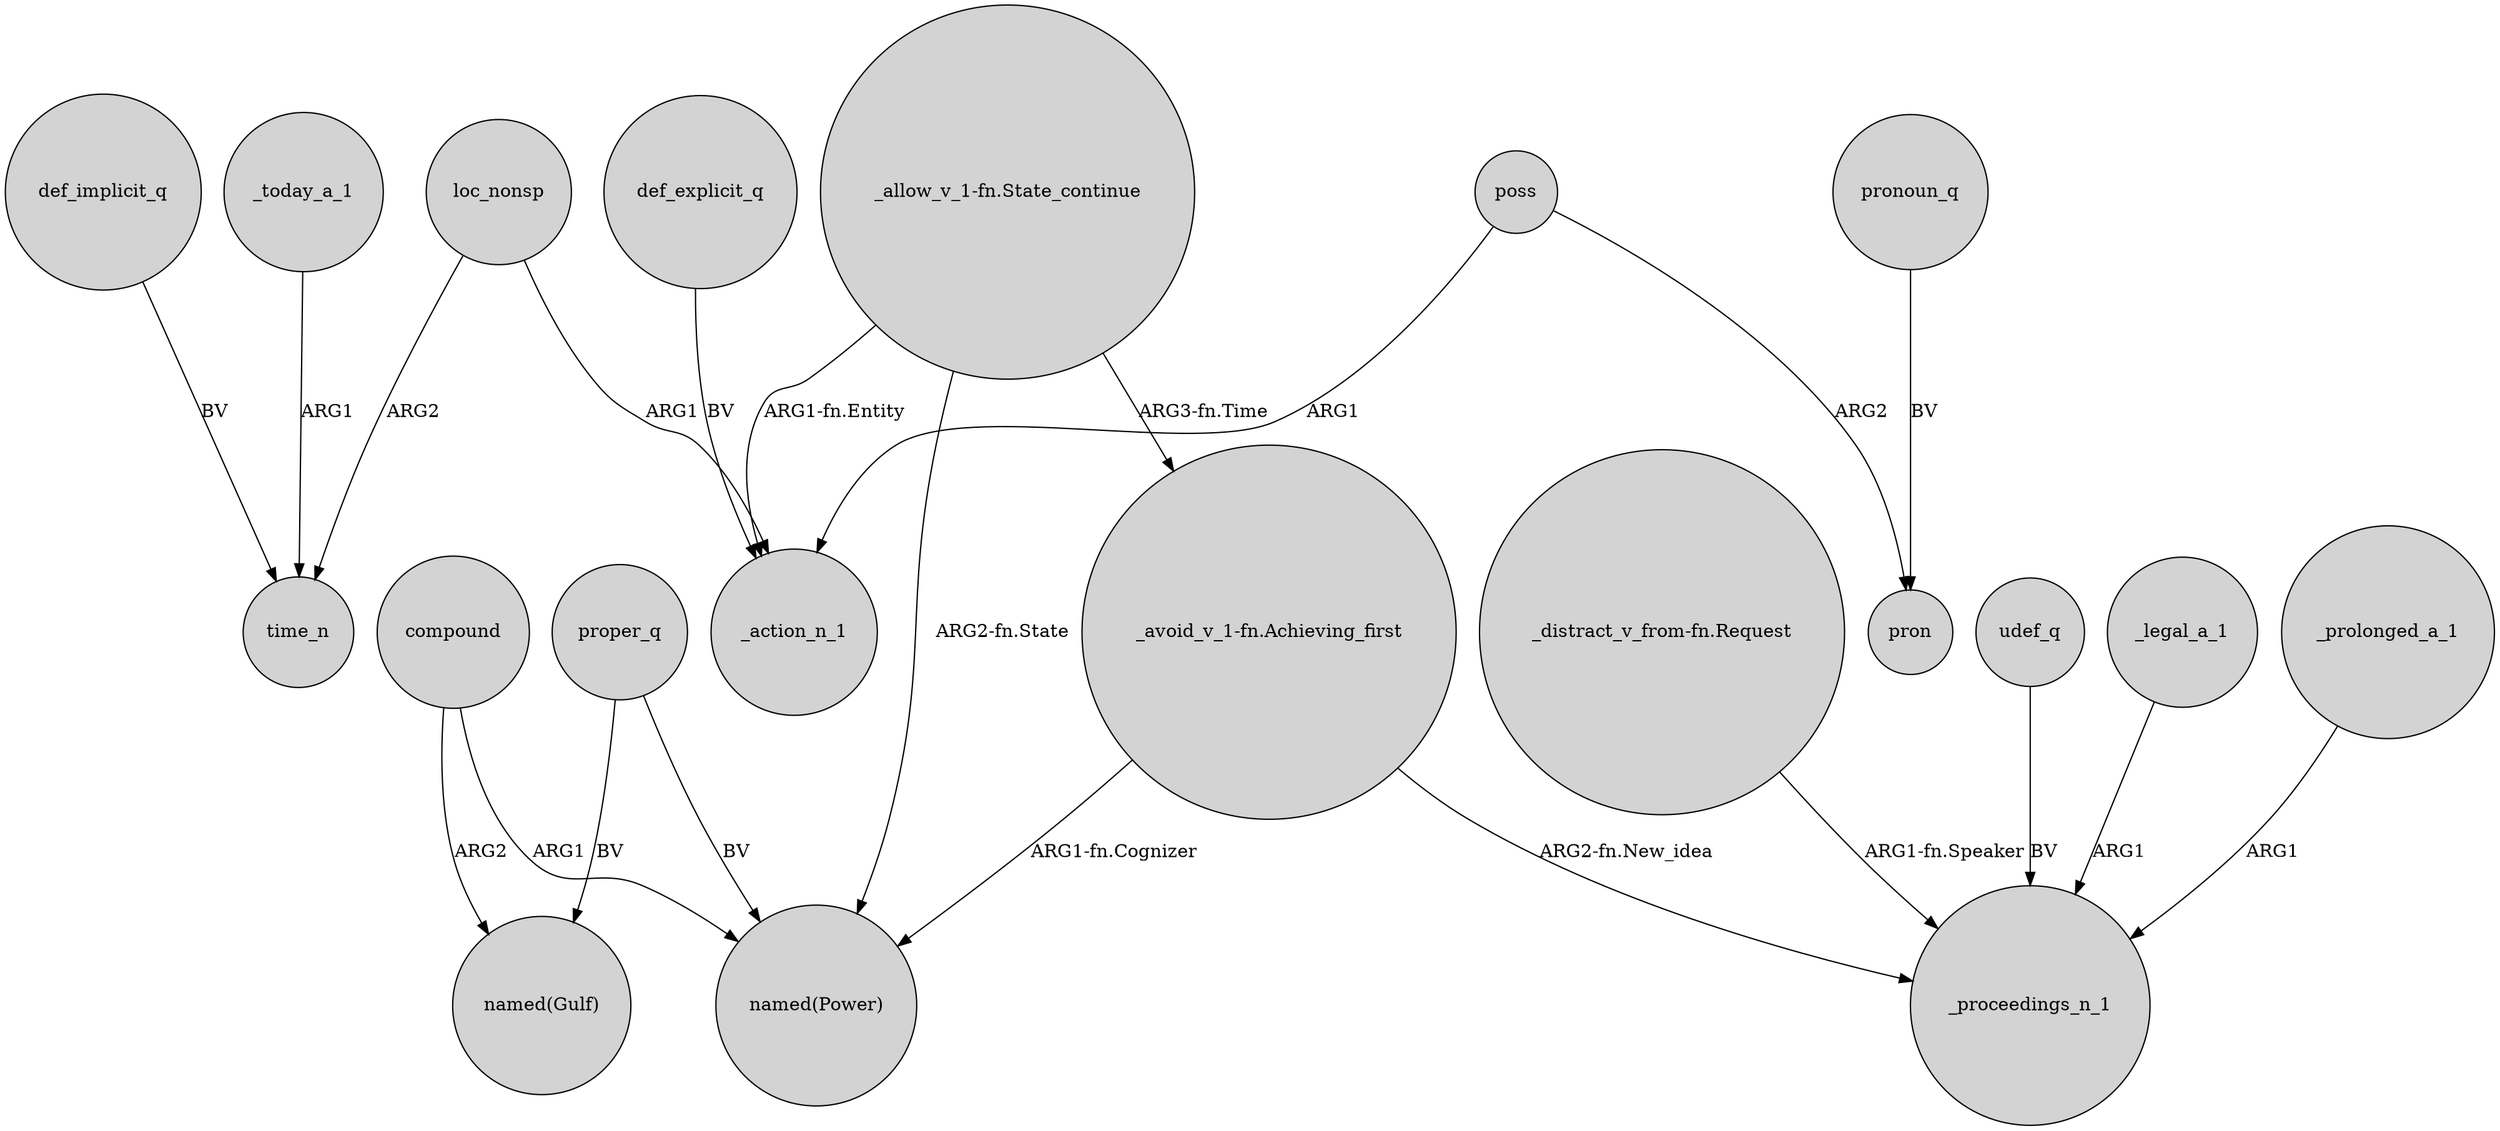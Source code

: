 digraph {
	node [shape=circle style=filled]
	_prolonged_a_1 -> _proceedings_n_1 [label=ARG1]
	loc_nonsp -> _action_n_1 [label=ARG1]
	"_allow_v_1-fn.State_continue" -> "_avoid_v_1-fn.Achieving_first" [label="ARG3-fn.Time"]
	"_distract_v_from-fn.Request" -> _proceedings_n_1 [label="ARG1-fn.Speaker"]
	"_allow_v_1-fn.State_continue" -> _action_n_1 [label="ARG1-fn.Entity"]
	"_avoid_v_1-fn.Achieving_first" -> "named(Power)" [label="ARG1-fn.Cognizer"]
	compound -> "named(Power)" [label=ARG1]
	"_avoid_v_1-fn.Achieving_first" -> _proceedings_n_1 [label="ARG2-fn.New_idea"]
	proper_q -> "named(Gulf)" [label=BV]
	"_allow_v_1-fn.State_continue" -> "named(Power)" [label="ARG2-fn.State"]
	pronoun_q -> pron [label=BV]
	poss -> pron [label=ARG2]
	poss -> _action_n_1 [label=ARG1]
	def_explicit_q -> _action_n_1 [label=BV]
	udef_q -> _proceedings_n_1 [label=BV]
	proper_q -> "named(Power)" [label=BV]
	_today_a_1 -> time_n [label=ARG1]
	loc_nonsp -> time_n [label=ARG2]
	compound -> "named(Gulf)" [label=ARG2]
	_legal_a_1 -> _proceedings_n_1 [label=ARG1]
	def_implicit_q -> time_n [label=BV]
}

